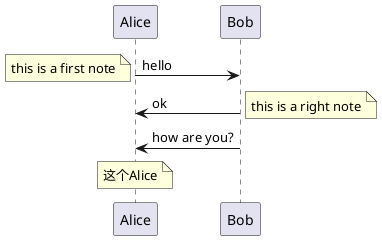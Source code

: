 @startuml 注释
Alice -> Bob : hello
note left : this is a first note

Bob -> Alice : ok
note right : this is a right note

Bob -> Alice : how are you?

note over of Alice : 这个Alice
@enduml